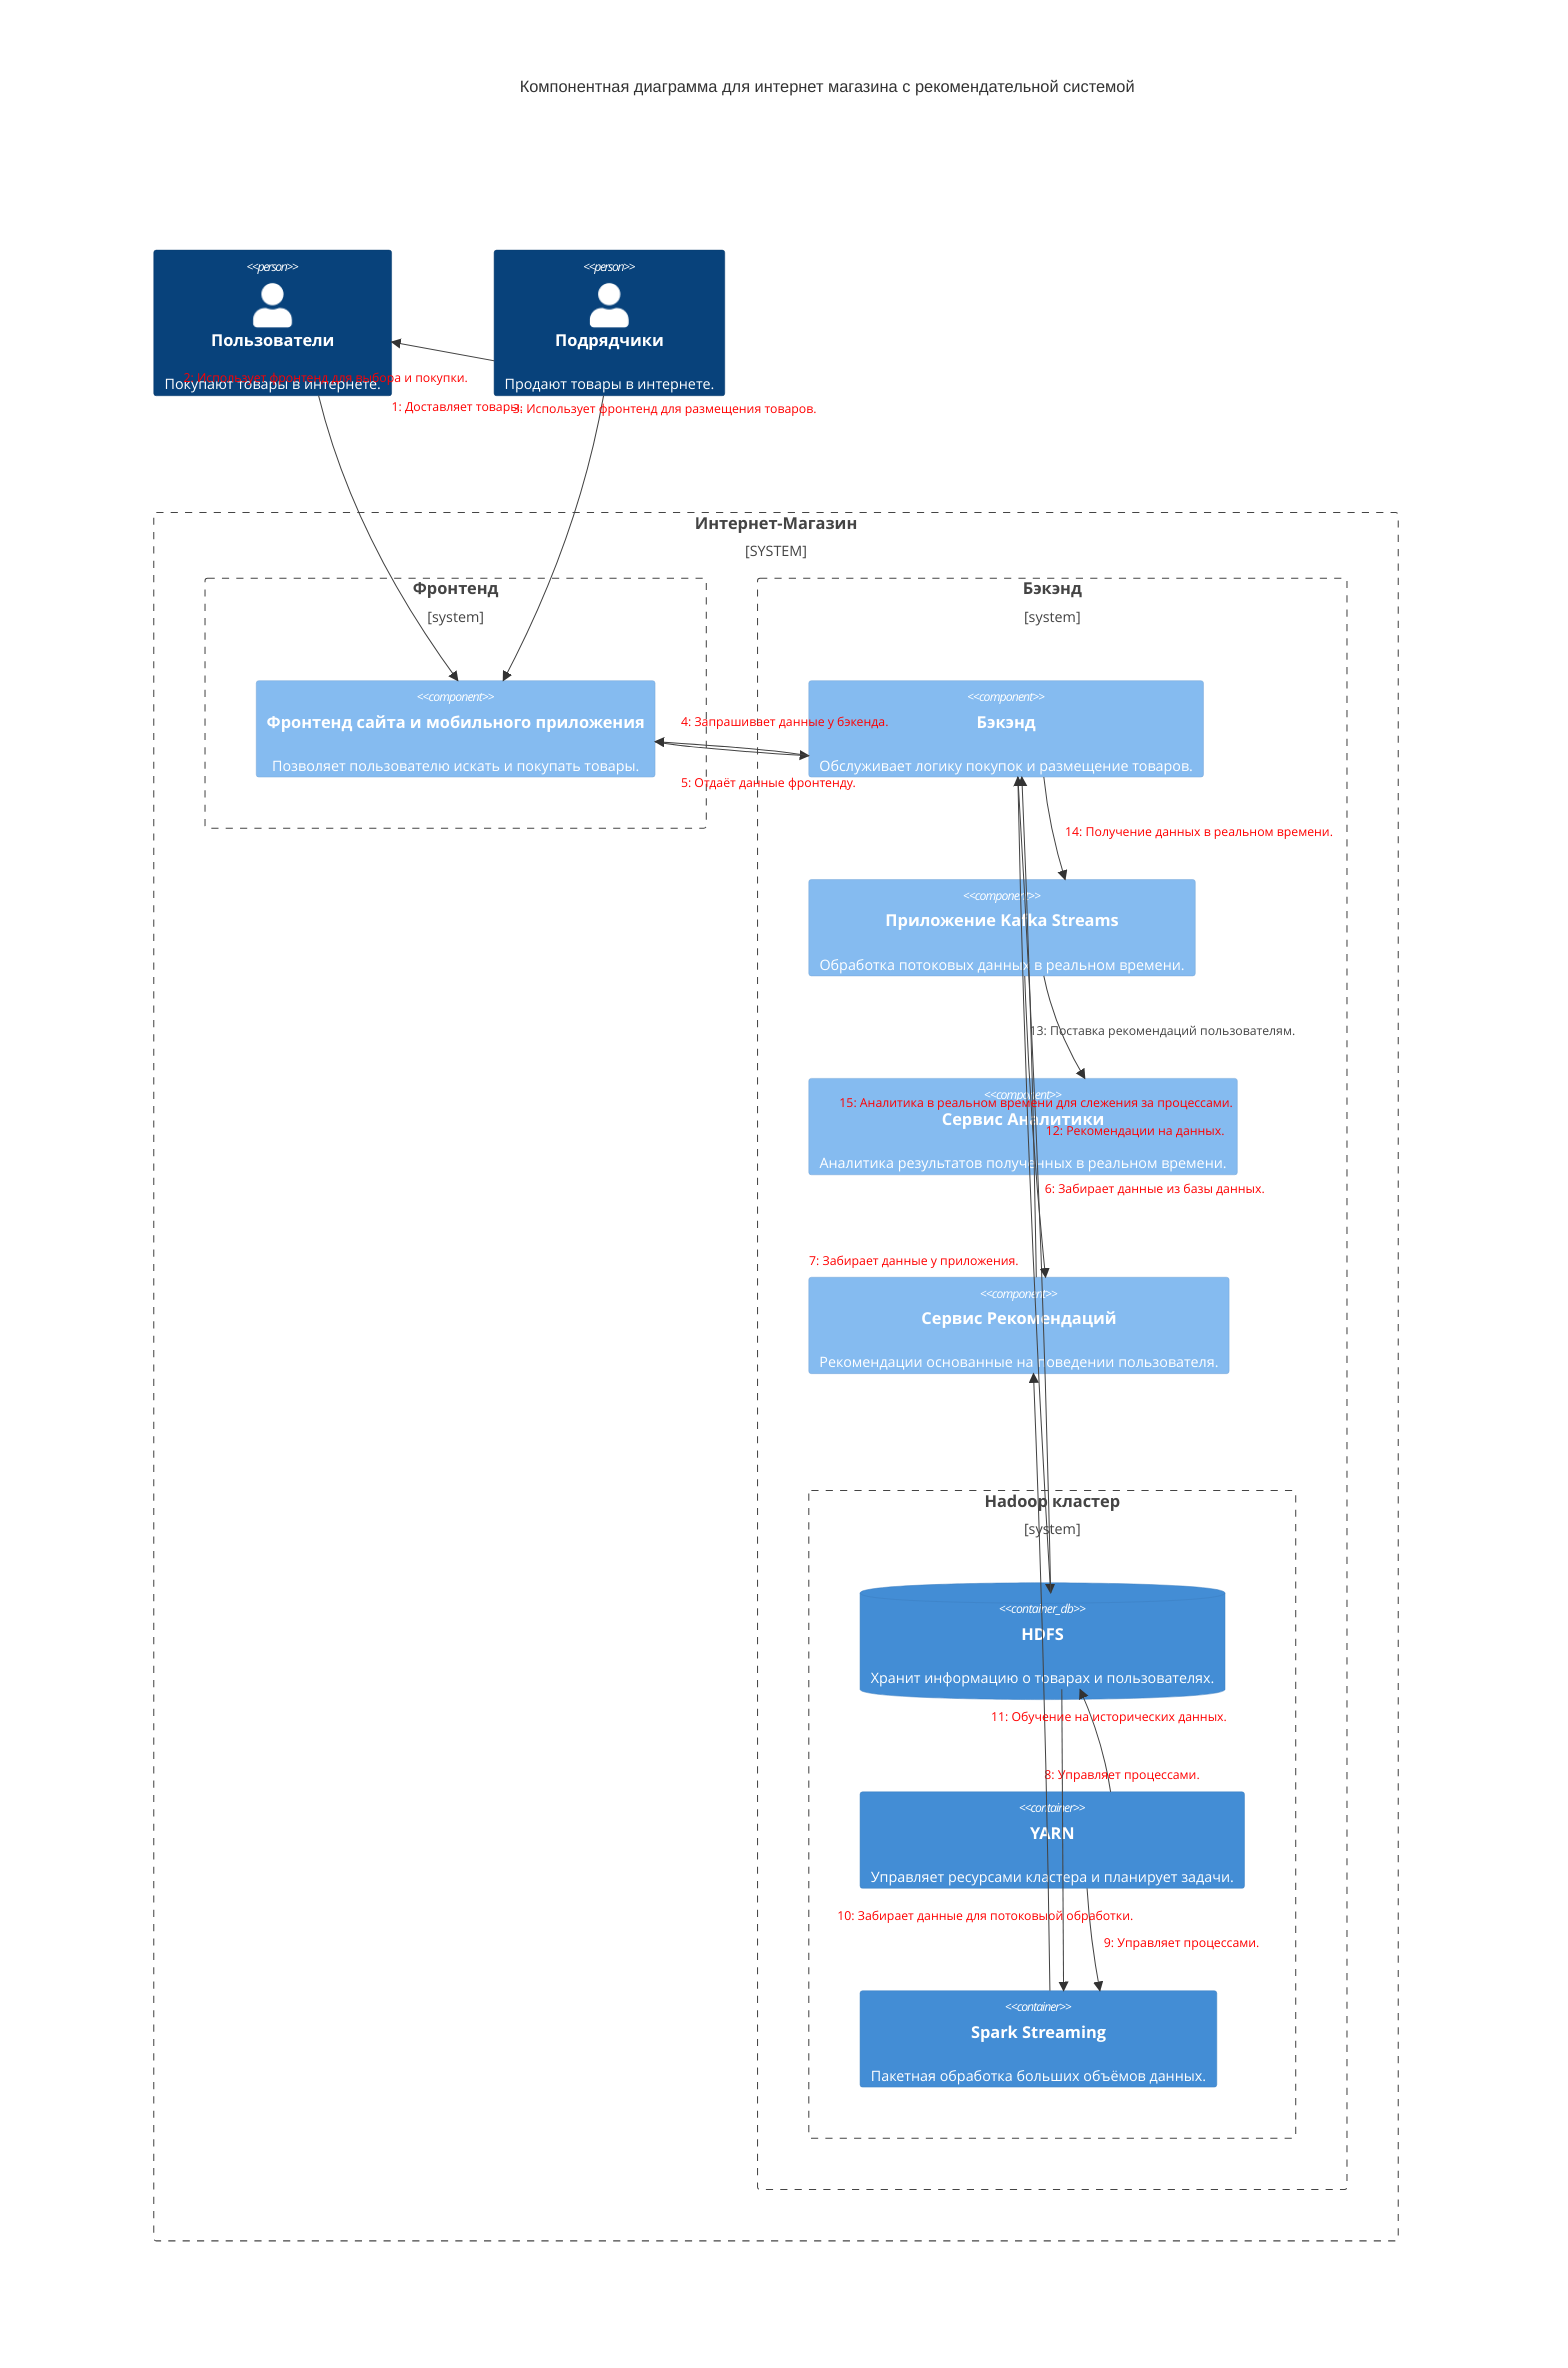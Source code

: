 C4Dynamic
    title Компонентная диаграмма для интернет магазина с рекомендательной системой

    Person(c4, "Пользователи", "Покупают товары в интернете.")
    Person(c5, "Подрядчики", "Продают товары в интернете.")
    System_Boundary(b, "Интернет-Магазин") {
      Boundary(b1, "Фронтенд") {
        Component(c1, "Фронтенд сайта и мобильного приложения", "", "Позволяет пользователю искать и покупать товары.")
      }
      Boundary(b2, "Бэкэнд") {
        Component(c2, "Бэкэнд", "", "Обслуживает логику покупок и размещение товаров.")
    
        Boundary(b3, "Hadoop кластер") {
          ContainerDb(c31, "HDFS", "", "Хранит информацию о товарах и пользователях.")
          Container(c32, "YARN", "", "Управляет ресурсами кластера и планирует задачи.")
          Container(c33, "Spark Streaming", "", "Пакетная обработка больших объёмов данных.")
        }
        Component(c6, "Приложение Kafka Streams", "", "Обработка потоковых данных в реальном времени.")
        Component(c7, "Сервис Аналитики", "", "Аналитика результатов полученных в реальном времени.")
        Component(c8, "Сервис Рекомендаций", "", "Рекомендации основанные на поведении пользователя.")
      }
    }
    Rel(c5, c4, "Доставляет товары.")
    Rel(c4, c1, "Использует фронтенд для выбора и покупки.")
    Rel(c5, c1, "Использует фронтенд для размещения товаров.")
    
    Rel(c1, c2, "Запрашивает данные у бэкенда.")
    Rel(c2, c1, "Отдаёт данные фронтенду.")

    Rel(c2, c31, "Забирает данные из базы данных.")
    Rel(c31, c2, "Забирает данные у приложения.")
    
    Rel(c32, c31, "Управляет процессами.")
    Rel(c32, c33, "Управляет процессами.")
    Rel(c31, c33, "Забирает данные для потоковыой обработки.")
    
    Rel(c33, c8, "Обучение на исторических данных.")
    Rel(c6, c8, "Рекомендации на данных.")
    Rel(c8, c2, "Поставка рекомендаций пользователям.")
    
    Rel(c2, c6, "Получение данных в реальном времени.")
    Rel(c6, c7, "Аналитика в реальном времени для слежения за процессами.")
    
    
    UpdateRelStyle(c5, c4, $textColor="red", $offsetY="50", $offsetX="-50")    
    UpdateRelStyle(c4, c1, $textColor="red", $offsetY="-160", $offsetX="-200")
    UpdateRelStyle(c5, c1, $textColor="red", $offsetY="-130", $offsetX="-40")

    UpdateRelStyle(c1, c2, $textColor="red", $offsetX="-50", $offsetY="-30")
    UpdateRelStyle(c2, c1, $textColor="red", $offsetX="-50", $offsetY="30")
    
    UpdateRelStyle(c2, c31, $textColor="red", $offsetX="10", $offsetY="00")
    UpdateRelStyle(c31, c2, $textColor="red", $offsetY="70", $offsetX="-220")

    UpdateRelStyle(c32, c31, $textColor="red", $offsetX="-50", $offsetY="30")
    UpdateRelStyle(c32, c33, $textColor="red", $offsetX="10", $offsetY="00")
    UpdateRelStyle(c31, c33, $textColor="red", $offsetY="70", $offsetX="-220")

    UpdateRelStyle(c33, c8, $textColor="red", $offsetX="-50", $offsetY="30")
    UpdateRelStyle(c6, c8, $textColor="red", $offsetX="10", $offsetY="00")
    UpdateRelStyle(c8, с2, $textColor="red", $offsetY="70", $offsetX="-220")

    UpdateRelStyle(c2, c6, $textColor="red", $offsetX="10", $offsetY="00")
    UpdateRelStyle(c6, c7, $textColor="red", $offsetY="70", $offsetX="-220")